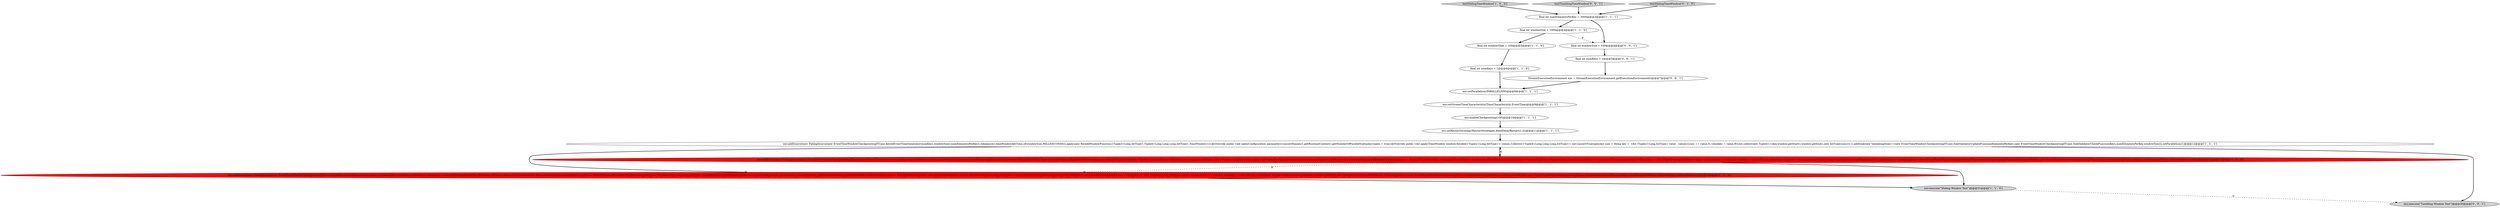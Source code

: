 digraph {
1 [style = filled, label = "final int windowSize = 1000@@@4@@@['1', '1', '0']", fillcolor = white, shape = ellipse image = "AAA0AAABBB1BBB"];
7 [style = filled, label = "env.enableCheckpointing(100)@@@10@@@['1', '1', '1']", fillcolor = white, shape = ellipse image = "AAA0AAABBB1BBB"];
18 [style = filled, label = "final int windowSize = 100@@@4@@@['0', '0', '1']", fillcolor = white, shape = ellipse image = "AAA0AAABBB3BBB"];
4 [style = filled, label = "testSlidingTimeWindow['1', '0', '0']", fillcolor = lightgray, shape = diamond image = "AAA0AAABBB1BBB"];
0 [style = filled, label = "env.addSource(new FailingSource(new EventTimeWindowCheckpointingITCase.KeyedEventTimeGenerator(numKeys,windowSize),numElementsPerKey)).rebalance().timeWindowAll(Time.of(windowSize,MILLISECONDS)).apply(new RichAllWindowFunction<Tuple2<Long,IntType>,Tuple4<Long,Long,Long,IntType>,TimeWindow>(){@Override public void open(Configuration parameters){assertEquals(1,getRuntimeContext().getNumberOfParallelSubtasks())open = true}@Override public void apply(TimeWindow window,Iterable<Tuple2<Long,IntType>> values,Collector<Tuple4<Long,Long,Long,IntType>> out){assertTrue(open)int sum = 0long key = -1for (Tuple2<Long,IntType> value : values){sum += value.f1.valuekey = value.f0}out.collect(new Tuple4<>(key,window.getStart(),window.getEnd(),new IntType(sum)))}}).addSink(new ValidatingSink<>(new EventTimeWindowCheckpointingITCase.SinkValidatorUpdateFun(numElementsPerKey),new EventTimeWindowCheckpointingITCase.SinkValidatorCheckFun(numKeys,numElementsPerKey,windowSize))).setParallelism(1)@@@12@@@['1', '1', '1']", fillcolor = white, shape = ellipse image = "AAA0AAABBB1BBB"];
8 [style = filled, label = "env.setRestartStrategy(RestartStrategies.fixedDelayRestart(1,0))@@@11@@@['1', '1', '1']", fillcolor = white, shape = ellipse image = "AAA0AAABBB1BBB"];
17 [style = filled, label = "testTumblingTimeWindow['0', '0', '1']", fillcolor = lightgray, shape = diamond image = "AAA0AAABBB3BBB"];
10 [style = filled, label = "env.setParallelism(PARALLELISM)@@@8@@@['1', '1', '1']", fillcolor = white, shape = ellipse image = "AAA0AAABBB1BBB"];
13 [style = filled, label = "testSlidingTimeWindow['0', '1', '0']", fillcolor = lightgray, shape = diamond image = "AAA0AAABBB2BBB"];
15 [style = filled, label = "final int numKeys = 1@@@5@@@['0', '0', '1']", fillcolor = white, shape = ellipse image = "AAA0AAABBB3BBB"];
6 [style = filled, label = "final int numElementsPerKey = 3000@@@3@@@['1', '1', '1']", fillcolor = white, shape = ellipse image = "AAA0AAABBB1BBB"];
9 [style = filled, label = "final int numKeys = 1@@@6@@@['1', '1', '0']", fillcolor = white, shape = ellipse image = "AAA0AAABBB1BBB"];
12 [style = filled, label = "env.addSource(new FailingSource(new EventTimeWindowCheckpointingITCase.KeyedEventTimeGenerator(numKeys,windowSlide),numElementsPerKey)).rebalance().windowAll(SlidingEventTimeWindows.of(Time.milliseconds(windowSize),Time.milliseconds(windowSlide))).apply(new RichAllWindowFunction<Tuple2<Long,IntType>,Tuple4<Long,Long,Long,IntType>,TimeWindow>(){@Override public void open(Configuration parameters){assertEquals(1,getRuntimeContext().getNumberOfParallelSubtasks())open = true}@Override public void apply(TimeWindow window,Iterable<Tuple2<Long,IntType>> values,Collector<Tuple4<Long,Long,Long,IntType>> out){assertTrue(open)int sum = 0long key = -1for (Tuple2<Long,IntType> value : values){sum += value.f1.valuekey = value.f0}out.collect(new Tuple4<>(key,window.getStart(),window.getEnd(),new IntType(sum)))}}).addSink(new ValidatingSink<>(new EventTimeWindowCheckpointingITCase.SinkValidatorUpdateFun(numElementsPerKey),new EventTimeWindowCheckpointingITCase.SinkValidatorCheckFun(numKeys,numElementsPerKey,windowSlide))).setParallelism(1)@@@13@@@['0', '1', '0']", fillcolor = red, shape = ellipse image = "AAA1AAABBB2BBB"];
2 [style = filled, label = "env.execute(\"Sliding Window Test\")@@@31@@@['1', '1', '0']", fillcolor = lightgray, shape = ellipse image = "AAA0AAABBB1BBB"];
5 [style = filled, label = "env.addSource(new FailingSource(new EventTimeWindowCheckpointingITCase.KeyedEventTimeGenerator(numKeys,windowSlide),numElementsPerKey)).rebalance().timeWindowAll(Time.of(windowSize,MILLISECONDS),Time.of(windowSlide,MILLISECONDS)).apply(new RichAllWindowFunction<Tuple2<Long,IntType>,Tuple4<Long,Long,Long,IntType>,TimeWindow>(){@Override public void open(Configuration parameters){assertEquals(1,getRuntimeContext().getNumberOfParallelSubtasks())open = true}@Override public void apply(TimeWindow window,Iterable<Tuple2<Long,IntType>> values,Collector<Tuple4<Long,Long,Long,IntType>> out){assertTrue(open)int sum = 0long key = -1for (Tuple2<Long,IntType> value : values){sum += value.f1.valuekey = value.f0}out.collect(new Tuple4<>(key,window.getStart(),window.getEnd(),new IntType(sum)))}}).addSink(new ValidatingSink<>(new EventTimeWindowCheckpointingITCase.SinkValidatorUpdateFun(numElementsPerKey),new EventTimeWindowCheckpointingITCase.SinkValidatorCheckFun(numKeys,numElementsPerKey,windowSlide))).setParallelism(1)@@@13@@@['1', '0', '0']", fillcolor = red, shape = ellipse image = "AAA1AAABBB1BBB"];
16 [style = filled, label = "env.execute(\"Tumbling Window Test\")@@@30@@@['0', '0', '1']", fillcolor = lightgray, shape = ellipse image = "AAA0AAABBB3BBB"];
3 [style = filled, label = "env.setStreamTimeCharacteristic(TimeCharacteristic.EventTime)@@@9@@@['1', '1', '1']", fillcolor = white, shape = ellipse image = "AAA0AAABBB1BBB"];
11 [style = filled, label = "final int windowSlide = 100@@@5@@@['1', '1', '0']", fillcolor = white, shape = ellipse image = "AAA0AAABBB1BBB"];
14 [style = filled, label = "StreamExecutionEnvironment env = StreamExecutionEnvironment.getExecutionEnvironment()@@@7@@@['0', '0', '1']", fillcolor = white, shape = ellipse image = "AAA0AAABBB3BBB"];
0->16 [style = bold, label=""];
5->12 [style = dashed, label="0"];
15->14 [style = bold, label=""];
17->6 [style = bold, label=""];
4->6 [style = bold, label=""];
6->18 [style = bold, label=""];
0->12 [style = bold, label=""];
18->15 [style = bold, label=""];
14->10 [style = bold, label=""];
10->3 [style = bold, label=""];
1->18 [style = dashed, label="0"];
9->10 [style = bold, label=""];
11->9 [style = bold, label=""];
7->8 [style = bold, label=""];
1->11 [style = bold, label=""];
8->0 [style = bold, label=""];
6->1 [style = bold, label=""];
5->2 [style = bold, label=""];
12->2 [style = bold, label=""];
3->7 [style = bold, label=""];
2->16 [style = dashed, label="0"];
5->0 [style = dashed, label="0"];
13->6 [style = bold, label=""];
0->5 [style = bold, label=""];
}
